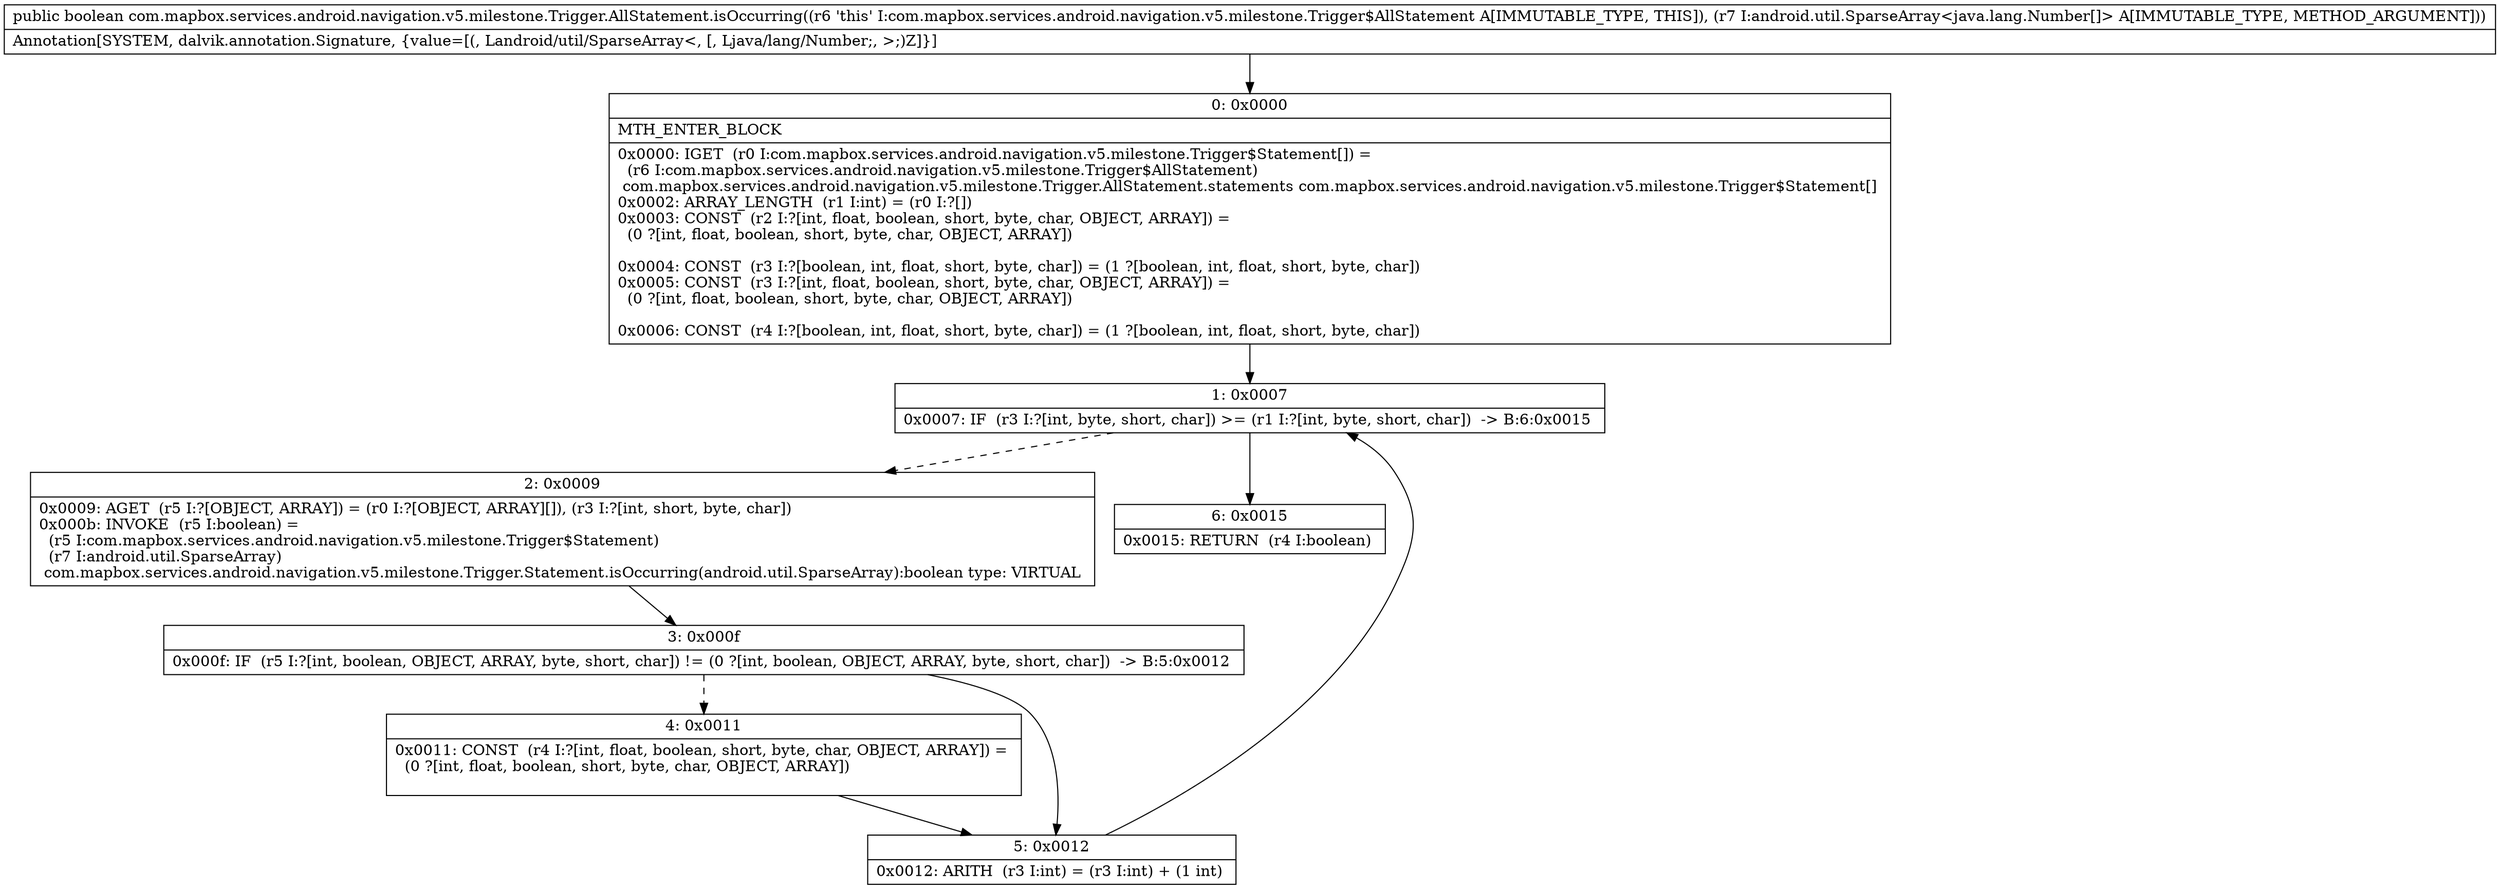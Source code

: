 digraph "CFG forcom.mapbox.services.android.navigation.v5.milestone.Trigger.AllStatement.isOccurring(Landroid\/util\/SparseArray;)Z" {
Node_0 [shape=record,label="{0\:\ 0x0000|MTH_ENTER_BLOCK\l|0x0000: IGET  (r0 I:com.mapbox.services.android.navigation.v5.milestone.Trigger$Statement[]) = \l  (r6 I:com.mapbox.services.android.navigation.v5.milestone.Trigger$AllStatement)\l com.mapbox.services.android.navigation.v5.milestone.Trigger.AllStatement.statements com.mapbox.services.android.navigation.v5.milestone.Trigger$Statement[] \l0x0002: ARRAY_LENGTH  (r1 I:int) = (r0 I:?[]) \l0x0003: CONST  (r2 I:?[int, float, boolean, short, byte, char, OBJECT, ARRAY]) = \l  (0 ?[int, float, boolean, short, byte, char, OBJECT, ARRAY])\l \l0x0004: CONST  (r3 I:?[boolean, int, float, short, byte, char]) = (1 ?[boolean, int, float, short, byte, char]) \l0x0005: CONST  (r3 I:?[int, float, boolean, short, byte, char, OBJECT, ARRAY]) = \l  (0 ?[int, float, boolean, short, byte, char, OBJECT, ARRAY])\l \l0x0006: CONST  (r4 I:?[boolean, int, float, short, byte, char]) = (1 ?[boolean, int, float, short, byte, char]) \l}"];
Node_1 [shape=record,label="{1\:\ 0x0007|0x0007: IF  (r3 I:?[int, byte, short, char]) \>= (r1 I:?[int, byte, short, char])  \-\> B:6:0x0015 \l}"];
Node_2 [shape=record,label="{2\:\ 0x0009|0x0009: AGET  (r5 I:?[OBJECT, ARRAY]) = (r0 I:?[OBJECT, ARRAY][]), (r3 I:?[int, short, byte, char]) \l0x000b: INVOKE  (r5 I:boolean) = \l  (r5 I:com.mapbox.services.android.navigation.v5.milestone.Trigger$Statement)\l  (r7 I:android.util.SparseArray)\l com.mapbox.services.android.navigation.v5.milestone.Trigger.Statement.isOccurring(android.util.SparseArray):boolean type: VIRTUAL \l}"];
Node_3 [shape=record,label="{3\:\ 0x000f|0x000f: IF  (r5 I:?[int, boolean, OBJECT, ARRAY, byte, short, char]) != (0 ?[int, boolean, OBJECT, ARRAY, byte, short, char])  \-\> B:5:0x0012 \l}"];
Node_4 [shape=record,label="{4\:\ 0x0011|0x0011: CONST  (r4 I:?[int, float, boolean, short, byte, char, OBJECT, ARRAY]) = \l  (0 ?[int, float, boolean, short, byte, char, OBJECT, ARRAY])\l \l}"];
Node_5 [shape=record,label="{5\:\ 0x0012|0x0012: ARITH  (r3 I:int) = (r3 I:int) + (1 int) \l}"];
Node_6 [shape=record,label="{6\:\ 0x0015|0x0015: RETURN  (r4 I:boolean) \l}"];
MethodNode[shape=record,label="{public boolean com.mapbox.services.android.navigation.v5.milestone.Trigger.AllStatement.isOccurring((r6 'this' I:com.mapbox.services.android.navigation.v5.milestone.Trigger$AllStatement A[IMMUTABLE_TYPE, THIS]), (r7 I:android.util.SparseArray\<java.lang.Number[]\> A[IMMUTABLE_TYPE, METHOD_ARGUMENT]))  | Annotation[SYSTEM, dalvik.annotation.Signature, \{value=[(, Landroid\/util\/SparseArray\<, [, Ljava\/lang\/Number;, \>;)Z]\}]\l}"];
MethodNode -> Node_0;
Node_0 -> Node_1;
Node_1 -> Node_2[style=dashed];
Node_1 -> Node_6;
Node_2 -> Node_3;
Node_3 -> Node_4[style=dashed];
Node_3 -> Node_5;
Node_4 -> Node_5;
Node_5 -> Node_1;
}

